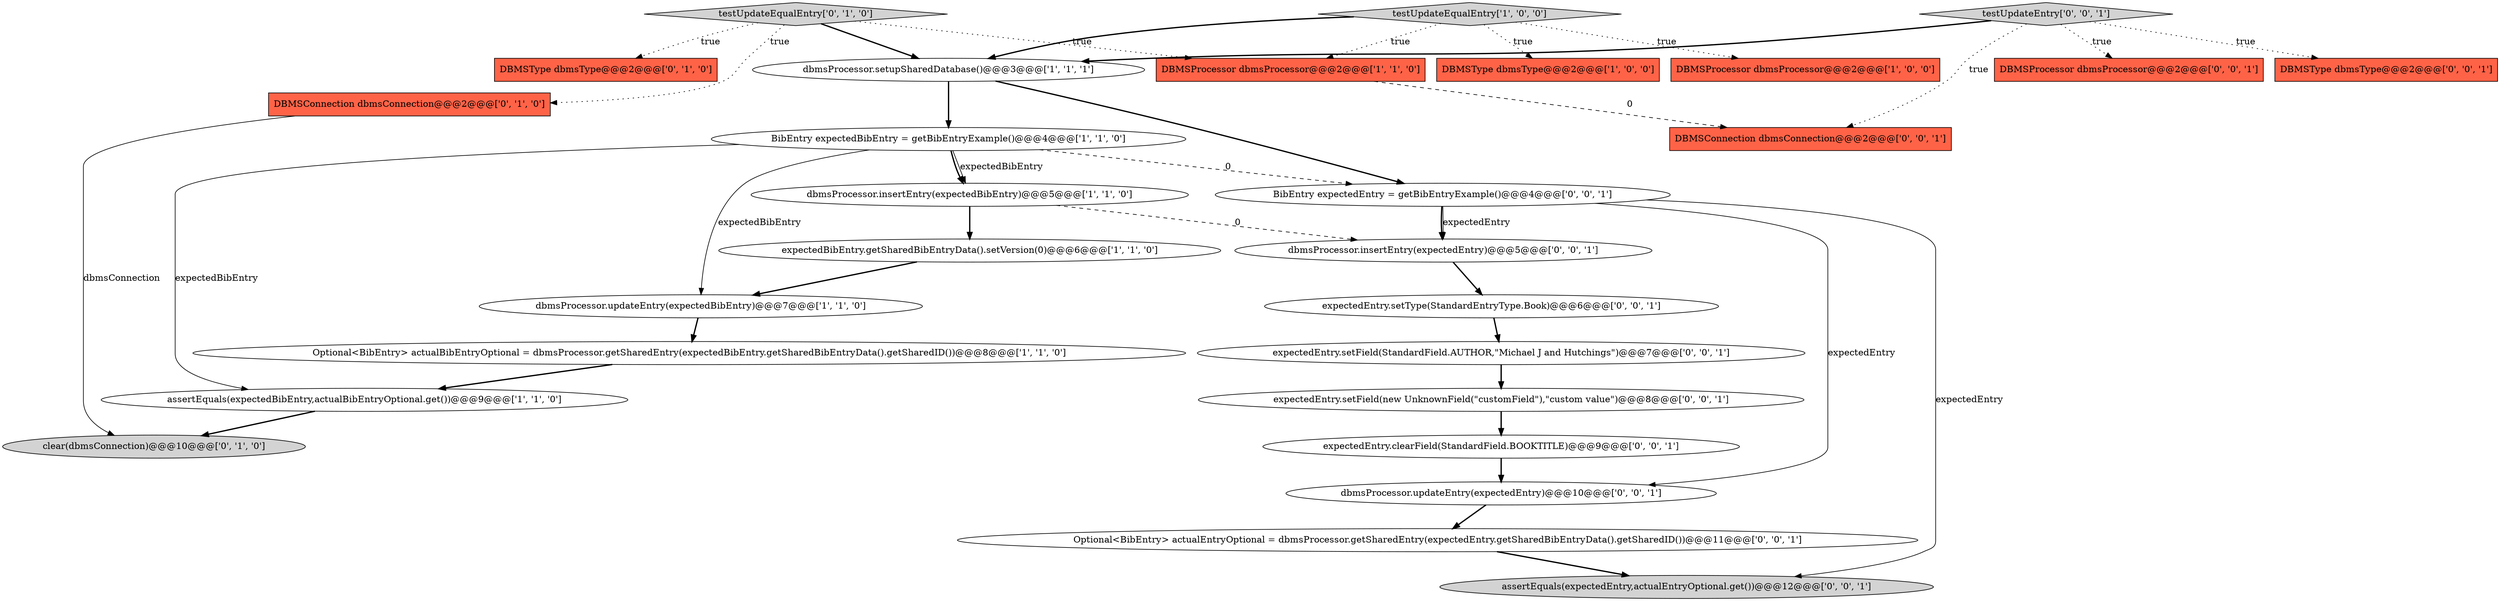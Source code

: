 digraph {
20 [style = filled, label = "dbmsProcessor.insertEntry(expectedEntry)@@@5@@@['0', '0', '1']", fillcolor = white, shape = ellipse image = "AAA0AAABBB3BBB"];
23 [style = filled, label = "expectedEntry.setType(StandardEntryType.Book)@@@6@@@['0', '0', '1']", fillcolor = white, shape = ellipse image = "AAA0AAABBB3BBB"];
8 [style = filled, label = "DBMSType dbmsType@@@2@@@['1', '0', '0']", fillcolor = tomato, shape = box image = "AAA0AAABBB1BBB"];
3 [style = filled, label = "BibEntry expectedBibEntry = getBibEntryExample()@@@4@@@['1', '1', '0']", fillcolor = white, shape = ellipse image = "AAA0AAABBB1BBB"];
26 [style = filled, label = "dbmsProcessor.updateEntry(expectedEntry)@@@10@@@['0', '0', '1']", fillcolor = white, shape = ellipse image = "AAA0AAABBB3BBB"];
14 [style = filled, label = "DBMSType dbmsType@@@2@@@['0', '1', '0']", fillcolor = tomato, shape = box image = "AAA0AAABBB2BBB"];
9 [style = filled, label = "DBMSProcessor dbmsProcessor@@@2@@@['1', '1', '0']", fillcolor = tomato, shape = box image = "AAA0AAABBB1BBB"];
13 [style = filled, label = "testUpdateEqualEntry['0', '1', '0']", fillcolor = lightgray, shape = diamond image = "AAA0AAABBB2BBB"];
27 [style = filled, label = "expectedEntry.setField(new UnknownField(\"customField\"),\"custom value\")@@@8@@@['0', '0', '1']", fillcolor = white, shape = ellipse image = "AAA0AAABBB3BBB"];
1 [style = filled, label = "DBMSProcessor dbmsProcessor@@@2@@@['1', '0', '0']", fillcolor = tomato, shape = box image = "AAA0AAABBB1BBB"];
24 [style = filled, label = "DBMSConnection dbmsConnection@@@2@@@['0', '0', '1']", fillcolor = tomato, shape = box image = "AAA0AAABBB3BBB"];
22 [style = filled, label = "assertEquals(expectedEntry,actualEntryOptional.get())@@@12@@@['0', '0', '1']", fillcolor = lightgray, shape = ellipse image = "AAA0AAABBB3BBB"];
2 [style = filled, label = "testUpdateEqualEntry['1', '0', '0']", fillcolor = lightgray, shape = diamond image = "AAA0AAABBB1BBB"];
10 [style = filled, label = "expectedBibEntry.getSharedBibEntryData().setVersion(0)@@@6@@@['1', '1', '0']", fillcolor = white, shape = ellipse image = "AAA0AAABBB1BBB"];
6 [style = filled, label = "dbmsProcessor.setupSharedDatabase()@@@3@@@['1', '1', '1']", fillcolor = white, shape = ellipse image = "AAA0AAABBB1BBB"];
15 [style = filled, label = "DBMSProcessor dbmsProcessor@@@2@@@['0', '0', '1']", fillcolor = tomato, shape = box image = "AAA0AAABBB3BBB"];
17 [style = filled, label = "expectedEntry.setField(StandardField.AUTHOR,\"Michael J and Hutchings\")@@@7@@@['0', '0', '1']", fillcolor = white, shape = ellipse image = "AAA0AAABBB3BBB"];
0 [style = filled, label = "dbmsProcessor.insertEntry(expectedBibEntry)@@@5@@@['1', '1', '0']", fillcolor = white, shape = ellipse image = "AAA0AAABBB1BBB"];
16 [style = filled, label = "BibEntry expectedEntry = getBibEntryExample()@@@4@@@['0', '0', '1']", fillcolor = white, shape = ellipse image = "AAA0AAABBB3BBB"];
21 [style = filled, label = "Optional<BibEntry> actualEntryOptional = dbmsProcessor.getSharedEntry(expectedEntry.getSharedBibEntryData().getSharedID())@@@11@@@['0', '0', '1']", fillcolor = white, shape = ellipse image = "AAA0AAABBB3BBB"];
19 [style = filled, label = "DBMSType dbmsType@@@2@@@['0', '0', '1']", fillcolor = tomato, shape = box image = "AAA0AAABBB3BBB"];
4 [style = filled, label = "dbmsProcessor.updateEntry(expectedBibEntry)@@@7@@@['1', '1', '0']", fillcolor = white, shape = ellipse image = "AAA0AAABBB1BBB"];
11 [style = filled, label = "DBMSConnection dbmsConnection@@@2@@@['0', '1', '0']", fillcolor = tomato, shape = box image = "AAA0AAABBB2BBB"];
7 [style = filled, label = "Optional<BibEntry> actualBibEntryOptional = dbmsProcessor.getSharedEntry(expectedBibEntry.getSharedBibEntryData().getSharedID())@@@8@@@['1', '1', '0']", fillcolor = white, shape = ellipse image = "AAA0AAABBB1BBB"];
25 [style = filled, label = "expectedEntry.clearField(StandardField.BOOKTITLE)@@@9@@@['0', '0', '1']", fillcolor = white, shape = ellipse image = "AAA0AAABBB3BBB"];
12 [style = filled, label = "clear(dbmsConnection)@@@10@@@['0', '1', '0']", fillcolor = lightgray, shape = ellipse image = "AAA1AAABBB2BBB"];
18 [style = filled, label = "testUpdateEntry['0', '0', '1']", fillcolor = lightgray, shape = diamond image = "AAA0AAABBB3BBB"];
5 [style = filled, label = "assertEquals(expectedBibEntry,actualBibEntryOptional.get())@@@9@@@['1', '1', '0']", fillcolor = white, shape = ellipse image = "AAA0AAABBB1BBB"];
20->23 [style = bold, label=""];
18->15 [style = dotted, label="true"];
26->21 [style = bold, label=""];
4->7 [style = bold, label=""];
17->27 [style = bold, label=""];
27->25 [style = bold, label=""];
11->12 [style = solid, label="dbmsConnection"];
21->22 [style = bold, label=""];
3->16 [style = dashed, label="0"];
2->8 [style = dotted, label="true"];
2->9 [style = dotted, label="true"];
25->26 [style = bold, label=""];
13->6 [style = bold, label=""];
13->11 [style = dotted, label="true"];
16->20 [style = solid, label="expectedEntry"];
13->9 [style = dotted, label="true"];
0->20 [style = dashed, label="0"];
0->10 [style = bold, label=""];
6->16 [style = bold, label=""];
2->1 [style = dotted, label="true"];
16->26 [style = solid, label="expectedEntry"];
3->4 [style = solid, label="expectedBibEntry"];
10->4 [style = bold, label=""];
16->22 [style = solid, label="expectedEntry"];
3->0 [style = bold, label=""];
6->3 [style = bold, label=""];
3->0 [style = solid, label="expectedBibEntry"];
18->19 [style = dotted, label="true"];
18->24 [style = dotted, label="true"];
7->5 [style = bold, label=""];
2->6 [style = bold, label=""];
16->20 [style = bold, label=""];
3->5 [style = solid, label="expectedBibEntry"];
5->12 [style = bold, label=""];
23->17 [style = bold, label=""];
13->14 [style = dotted, label="true"];
9->24 [style = dashed, label="0"];
18->6 [style = bold, label=""];
}
